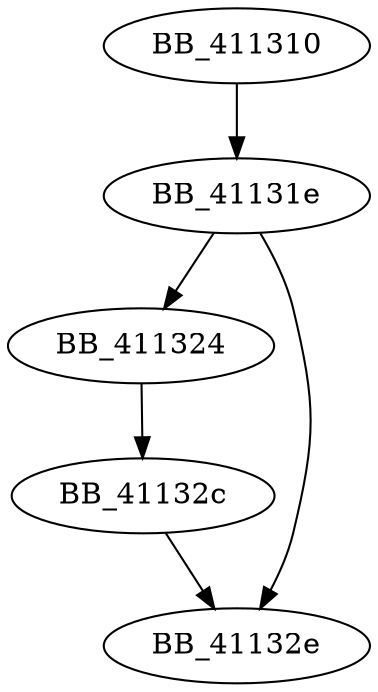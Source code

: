 DiGraph sub_411310{
BB_411310->BB_41131e
BB_41131e->BB_411324
BB_41131e->BB_41132e
BB_411324->BB_41132c
BB_41132c->BB_41132e
}

